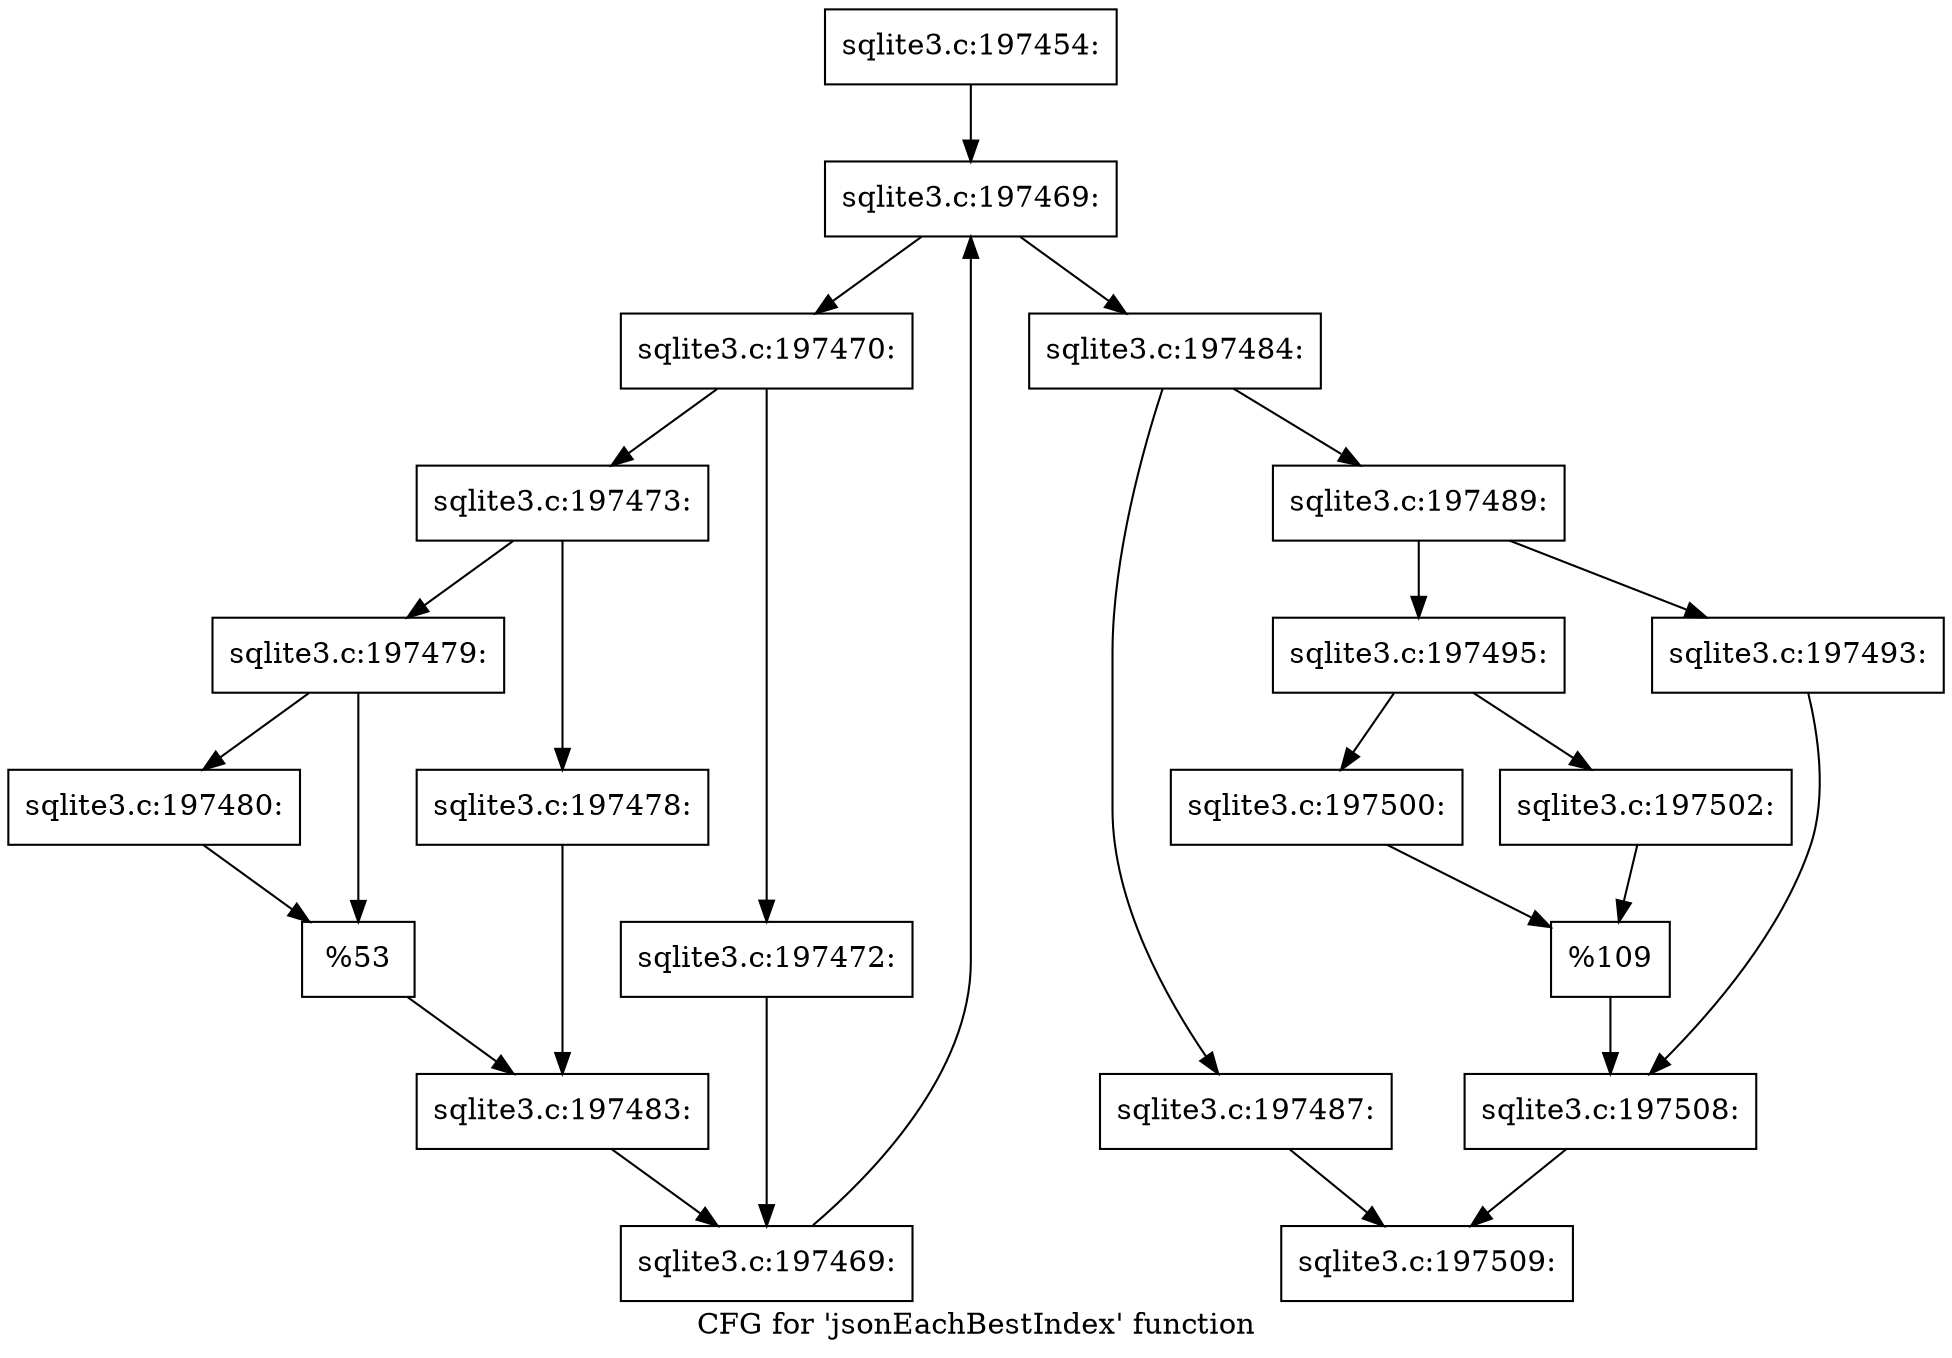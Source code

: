 digraph "CFG for 'jsonEachBestIndex' function" {
	label="CFG for 'jsonEachBestIndex' function";

	Node0x55c0f72131a0 [shape=record,label="{sqlite3.c:197454:}"];
	Node0x55c0f72131a0 -> Node0x55c0f72186a0;
	Node0x55c0f72186a0 [shape=record,label="{sqlite3.c:197469:}"];
	Node0x55c0f72186a0 -> Node0x55c0f72188c0;
	Node0x55c0f72186a0 -> Node0x55c0f7218530;
	Node0x55c0f72188c0 [shape=record,label="{sqlite3.c:197470:}"];
	Node0x55c0f72188c0 -> Node0x55c0f7219360;
	Node0x55c0f72188c0 -> Node0x55c0f72193b0;
	Node0x55c0f7219360 [shape=record,label="{sqlite3.c:197472:}"];
	Node0x55c0f7219360 -> Node0x55c0f7218830;
	Node0x55c0f72193b0 [shape=record,label="{sqlite3.c:197473:}"];
	Node0x55c0f72193b0 -> Node0x55c0f7219fa0;
	Node0x55c0f72193b0 -> Node0x55c0f721a040;
	Node0x55c0f7219fa0 [shape=record,label="{sqlite3.c:197478:}"];
	Node0x55c0f7219fa0 -> Node0x55c0f7219ff0;
	Node0x55c0f721a040 [shape=record,label="{sqlite3.c:197479:}"];
	Node0x55c0f721a040 -> Node0x55c0f721a910;
	Node0x55c0f721a040 -> Node0x55c0f721a960;
	Node0x55c0f721a910 [shape=record,label="{sqlite3.c:197480:}"];
	Node0x55c0f721a910 -> Node0x55c0f721a960;
	Node0x55c0f721a960 [shape=record,label="{%53}"];
	Node0x55c0f721a960 -> Node0x55c0f7219ff0;
	Node0x55c0f7219ff0 [shape=record,label="{sqlite3.c:197483:}"];
	Node0x55c0f7219ff0 -> Node0x55c0f7218830;
	Node0x55c0f7218830 [shape=record,label="{sqlite3.c:197469:}"];
	Node0x55c0f7218830 -> Node0x55c0f72186a0;
	Node0x55c0f7218530 [shape=record,label="{sqlite3.c:197484:}"];
	Node0x55c0f7218530 -> Node0x55c0fb7a79c0;
	Node0x55c0f7218530 -> Node0x55c0fb7a7a10;
	Node0x55c0fb7a79c0 [shape=record,label="{sqlite3.c:197487:}"];
	Node0x55c0fb7a79c0 -> Node0x55c0f7213320;
	Node0x55c0fb7a7a10 [shape=record,label="{sqlite3.c:197489:}"];
	Node0x55c0fb7a7a10 -> Node0x55c0fb7a8180;
	Node0x55c0fb7a7a10 -> Node0x55c0fb7a8220;
	Node0x55c0fb7a8180 [shape=record,label="{sqlite3.c:197493:}"];
	Node0x55c0fb7a8180 -> Node0x55c0fb7a81d0;
	Node0x55c0fb7a8220 [shape=record,label="{sqlite3.c:197495:}"];
	Node0x55c0fb7a8220 -> Node0x55c0fb7a9a90;
	Node0x55c0fb7a8220 -> Node0x55c0fb7a9b30;
	Node0x55c0fb7a9a90 [shape=record,label="{sqlite3.c:197500:}"];
	Node0x55c0fb7a9a90 -> Node0x55c0fb7a9ae0;
	Node0x55c0fb7a9b30 [shape=record,label="{sqlite3.c:197502:}"];
	Node0x55c0fb7a9b30 -> Node0x55c0fb7a9ae0;
	Node0x55c0fb7a9ae0 [shape=record,label="{%109}"];
	Node0x55c0fb7a9ae0 -> Node0x55c0fb7a81d0;
	Node0x55c0fb7a81d0 [shape=record,label="{sqlite3.c:197508:}"];
	Node0x55c0fb7a81d0 -> Node0x55c0f7213320;
	Node0x55c0f7213320 [shape=record,label="{sqlite3.c:197509:}"];
}
